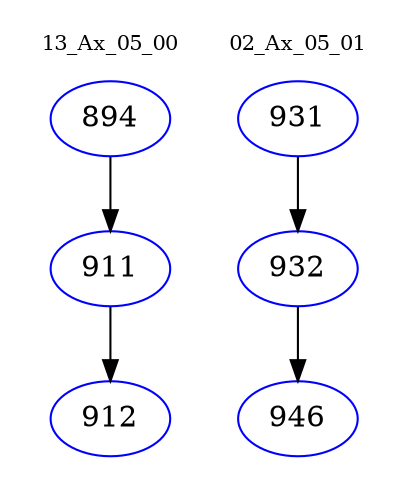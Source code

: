 digraph{
subgraph cluster_0 {
color = white
label = "13_Ax_05_00";
fontsize=10;
T0_894 [label="894", color="blue"]
T0_894 -> T0_911 [color="black"]
T0_911 [label="911", color="blue"]
T0_911 -> T0_912 [color="black"]
T0_912 [label="912", color="blue"]
}
subgraph cluster_1 {
color = white
label = "02_Ax_05_01";
fontsize=10;
T1_931 [label="931", color="blue"]
T1_931 -> T1_932 [color="black"]
T1_932 [label="932", color="blue"]
T1_932 -> T1_946 [color="black"]
T1_946 [label="946", color="blue"]
}
}
